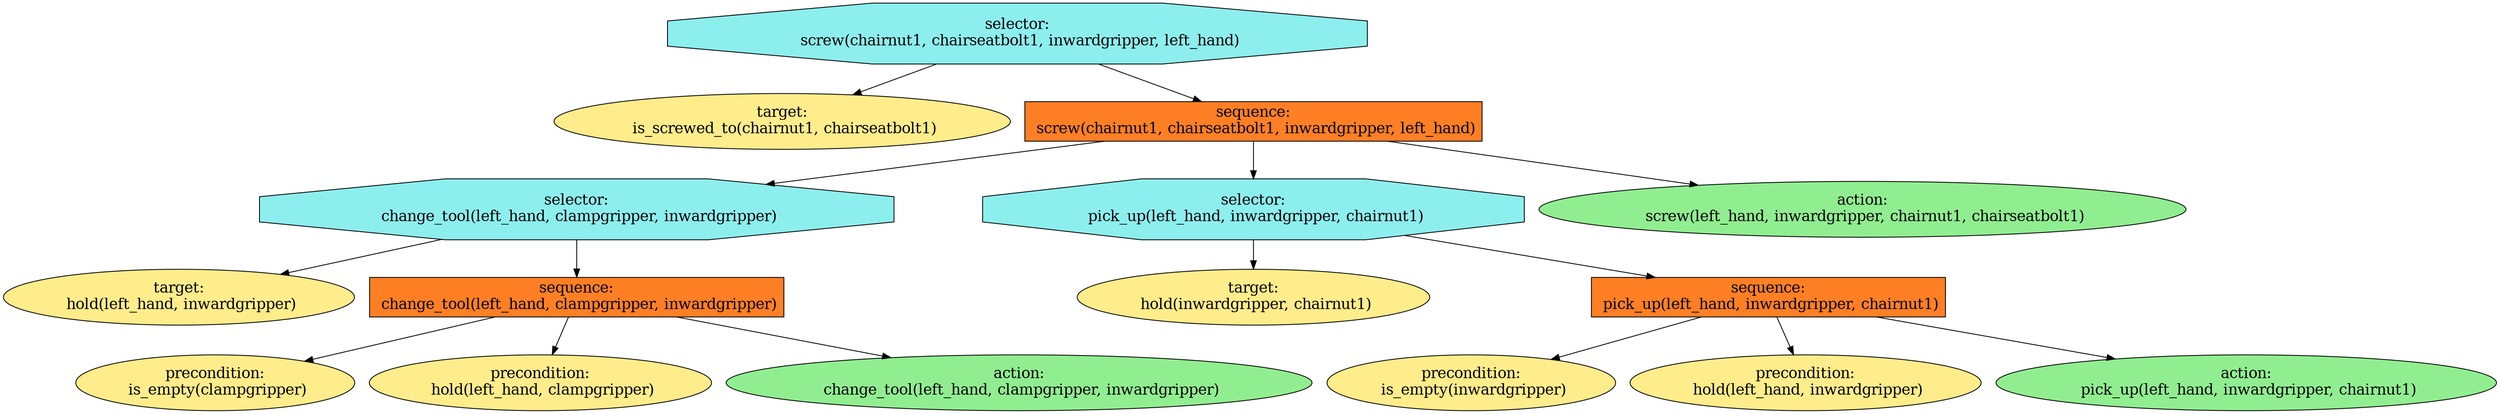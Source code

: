 digraph pastafarianism {
ordering=out;
graph [fontname="times-roman"];
node [fontname="times-roman"];
edge [fontname="times-roman"];
"selector:
 screw(chairnut1, chairseatbolt1, inwardgripper, left_hand)" [fillcolor=darkslategray2, fontcolor=black, fontsize=18, label="selector:
 screw(chairnut1, chairseatbolt1, inwardgripper, left_hand)", shape=octagon, style=filled];
"target:
 is_screwed_to(chairnut1, chairseatbolt1)" [fillcolor=lightgoldenrod1, fontcolor=black, fontsize=18, label="target:
 is_screwed_to(chairnut1, chairseatbolt1)", shape=ellipse, style=filled];
"selector:
 screw(chairnut1, chairseatbolt1, inwardgripper, left_hand)" -> "target:
 is_screwed_to(chairnut1, chairseatbolt1)";
"sequence:
 screw(chairnut1, chairseatbolt1, inwardgripper, left_hand)" [fillcolor=chocolate1, fontcolor=black, fontsize=18, label="sequence:
 screw(chairnut1, chairseatbolt1, inwardgripper, left_hand)", shape=box, style=filled];
"selector:
 screw(chairnut1, chairseatbolt1, inwardgripper, left_hand)" -> "sequence:
 screw(chairnut1, chairseatbolt1, inwardgripper, left_hand)";
"selector:
 change_tool(left_hand, clampgripper, inwardgripper)" [fillcolor=darkslategray2, fontcolor=black, fontsize=18, label="selector:
 change_tool(left_hand, clampgripper, inwardgripper)", shape=octagon, style=filled];
"sequence:
 screw(chairnut1, chairseatbolt1, inwardgripper, left_hand)" -> "selector:
 change_tool(left_hand, clampgripper, inwardgripper)";
"target:
 hold(left_hand, inwardgripper)" [fillcolor=lightgoldenrod1, fontcolor=black, fontsize=18, label="target:
 hold(left_hand, inwardgripper)", shape=ellipse, style=filled];
"selector:
 change_tool(left_hand, clampgripper, inwardgripper)" -> "target:
 hold(left_hand, inwardgripper)";
"sequence:
 change_tool(left_hand, clampgripper, inwardgripper)" [fillcolor=chocolate1, fontcolor=black, fontsize=18, label="sequence:
 change_tool(left_hand, clampgripper, inwardgripper)", shape=box, style=filled];
"selector:
 change_tool(left_hand, clampgripper, inwardgripper)" -> "sequence:
 change_tool(left_hand, clampgripper, inwardgripper)";
"precondition:
 is_empty(clampgripper)" [fillcolor=lightgoldenrod1, fontcolor=black, fontsize=18, label="precondition:
 is_empty(clampgripper)", shape=ellipse, style=filled];
"sequence:
 change_tool(left_hand, clampgripper, inwardgripper)" -> "precondition:
 is_empty(clampgripper)";
"precondition:
 hold(left_hand, clampgripper)" [fillcolor=lightgoldenrod1, fontcolor=black, fontsize=18, label="precondition:
 hold(left_hand, clampgripper)", shape=ellipse, style=filled];
"sequence:
 change_tool(left_hand, clampgripper, inwardgripper)" -> "precondition:
 hold(left_hand, clampgripper)";
"action:
 change_tool(left_hand, clampgripper, inwardgripper)" [fillcolor=lightgreen, fontcolor=black, fontsize=18, label="action:
 change_tool(left_hand, clampgripper, inwardgripper)", shape=ellipse, style=filled];
"sequence:
 change_tool(left_hand, clampgripper, inwardgripper)" -> "action:
 change_tool(left_hand, clampgripper, inwardgripper)";
"selector:
 pick_up(left_hand, inwardgripper, chairnut1)" [fillcolor=darkslategray2, fontcolor=black, fontsize=18, label="selector:
 pick_up(left_hand, inwardgripper, chairnut1)", shape=octagon, style=filled];
"sequence:
 screw(chairnut1, chairseatbolt1, inwardgripper, left_hand)" -> "selector:
 pick_up(left_hand, inwardgripper, chairnut1)";
"target:
 hold(inwardgripper, chairnut1)" [fillcolor=lightgoldenrod1, fontcolor=black, fontsize=18, label="target:
 hold(inwardgripper, chairnut1)", shape=ellipse, style=filled];
"selector:
 pick_up(left_hand, inwardgripper, chairnut1)" -> "target:
 hold(inwardgripper, chairnut1)";
"sequence:
 pick_up(left_hand, inwardgripper, chairnut1)" [fillcolor=chocolate1, fontcolor=black, fontsize=18, label="sequence:
 pick_up(left_hand, inwardgripper, chairnut1)", shape=box, style=filled];
"selector:
 pick_up(left_hand, inwardgripper, chairnut1)" -> "sequence:
 pick_up(left_hand, inwardgripper, chairnut1)";
"precondition:
 is_empty(inwardgripper)" [fillcolor=lightgoldenrod1, fontcolor=black, fontsize=18, label="precondition:
 is_empty(inwardgripper)", shape=ellipse, style=filled];
"sequence:
 pick_up(left_hand, inwardgripper, chairnut1)" -> "precondition:
 is_empty(inwardgripper)";
"precondition:
 hold(left_hand, inwardgripper)" [fillcolor=lightgoldenrod1, fontcolor=black, fontsize=18, label="precondition:
 hold(left_hand, inwardgripper)", shape=ellipse, style=filled];
"sequence:
 pick_up(left_hand, inwardgripper, chairnut1)" -> "precondition:
 hold(left_hand, inwardgripper)";
"action:
 pick_up(left_hand, inwardgripper, chairnut1)" [fillcolor=lightgreen, fontcolor=black, fontsize=18, label="action:
 pick_up(left_hand, inwardgripper, chairnut1)", shape=ellipse, style=filled];
"sequence:
 pick_up(left_hand, inwardgripper, chairnut1)" -> "action:
 pick_up(left_hand, inwardgripper, chairnut1)";
"action:
 screw(left_hand, inwardgripper, chairnut1, chairseatbolt1)" [fillcolor=lightgreen, fontcolor=black, fontsize=18, label="action:
 screw(left_hand, inwardgripper, chairnut1, chairseatbolt1)", shape=ellipse, style=filled];
"sequence:
 screw(chairnut1, chairseatbolt1, inwardgripper, left_hand)" -> "action:
 screw(left_hand, inwardgripper, chairnut1, chairseatbolt1)";
}
